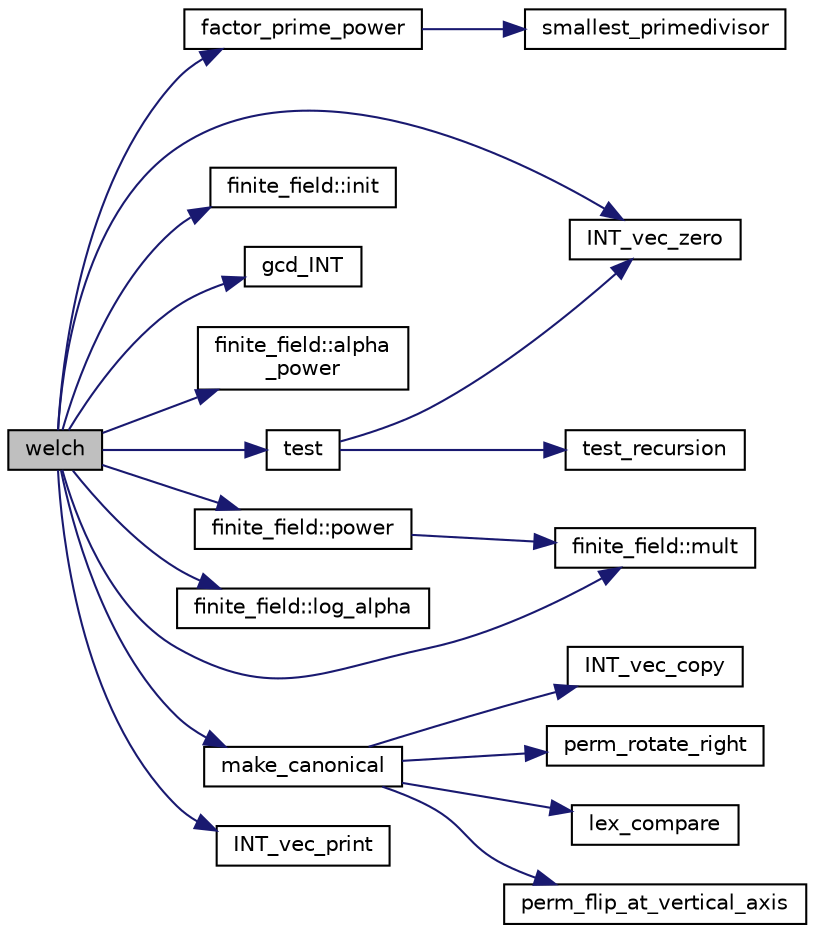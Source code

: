 digraph "welch"
{
  edge [fontname="Helvetica",fontsize="10",labelfontname="Helvetica",labelfontsize="10"];
  node [fontname="Helvetica",fontsize="10",shape=record];
  rankdir="LR";
  Node179 [label="welch",height=0.2,width=0.4,color="black", fillcolor="grey75", style="filled", fontcolor="black"];
  Node179 -> Node180 [color="midnightblue",fontsize="10",style="solid",fontname="Helvetica"];
  Node180 [label="factor_prime_power",height=0.2,width=0.4,color="black", fillcolor="white", style="filled",URL="$de/dc5/algebra__and__number__theory_8h.html#af87166fad1e9b91458c714e90f8cd399"];
  Node180 -> Node181 [color="midnightblue",fontsize="10",style="solid",fontname="Helvetica"];
  Node181 [label="smallest_primedivisor",height=0.2,width=0.4,color="black", fillcolor="white", style="filled",URL="$df/dda/number__theory_8_c.html#a89238384b70e5f0f19ac179ca88d468d"];
  Node179 -> Node182 [color="midnightblue",fontsize="10",style="solid",fontname="Helvetica"];
  Node182 [label="INT_vec_zero",height=0.2,width=0.4,color="black", fillcolor="white", style="filled",URL="$df/dbf/sajeeb_8_c.html#aa8c9c7977203577026080f546fe4980f"];
  Node179 -> Node183 [color="midnightblue",fontsize="10",style="solid",fontname="Helvetica"];
  Node183 [label="finite_field::init",height=0.2,width=0.4,color="black", fillcolor="white", style="filled",URL="$df/d5a/classfinite__field.html#a13e75e8165b27464935b50368ee8313c"];
  Node179 -> Node184 [color="midnightblue",fontsize="10",style="solid",fontname="Helvetica"];
  Node184 [label="gcd_INT",height=0.2,width=0.4,color="black", fillcolor="white", style="filled",URL="$de/dc5/algebra__and__number__theory_8h.html#a438157ad8fc60459800716752c8941b5"];
  Node179 -> Node185 [color="midnightblue",fontsize="10",style="solid",fontname="Helvetica"];
  Node185 [label="finite_field::alpha\l_power",height=0.2,width=0.4,color="black", fillcolor="white", style="filled",URL="$df/d5a/classfinite__field.html#aa1d31b58f7fe2798e20f74890ae29c51"];
  Node179 -> Node186 [color="midnightblue",fontsize="10",style="solid",fontname="Helvetica"];
  Node186 [label="finite_field::mult",height=0.2,width=0.4,color="black", fillcolor="white", style="filled",URL="$df/d5a/classfinite__field.html#a24fb5917aa6d4d656fd855b7f44a13b0"];
  Node179 -> Node187 [color="midnightblue",fontsize="10",style="solid",fontname="Helvetica"];
  Node187 [label="finite_field::power",height=0.2,width=0.4,color="black", fillcolor="white", style="filled",URL="$df/d5a/classfinite__field.html#a0437871b8f775f0b2d589188d9ad7e61"];
  Node187 -> Node186 [color="midnightblue",fontsize="10",style="solid",fontname="Helvetica"];
  Node179 -> Node188 [color="midnightblue",fontsize="10",style="solid",fontname="Helvetica"];
  Node188 [label="finite_field::log_alpha",height=0.2,width=0.4,color="black", fillcolor="white", style="filled",URL="$df/d5a/classfinite__field.html#a446a83ae0d281ddf44215626f0097305"];
  Node179 -> Node189 [color="midnightblue",fontsize="10",style="solid",fontname="Helvetica"];
  Node189 [label="test",height=0.2,width=0.4,color="black", fillcolor="white", style="filled",URL="$d6/d90/costas_8_c.html#a19b6864eaeff2e2424ca297158651278"];
  Node189 -> Node182 [color="midnightblue",fontsize="10",style="solid",fontname="Helvetica"];
  Node189 -> Node190 [color="midnightblue",fontsize="10",style="solid",fontname="Helvetica"];
  Node190 [label="test_recursion",height=0.2,width=0.4,color="black", fillcolor="white", style="filled",URL="$d6/d90/costas_8_c.html#a2874dd7912bd978eaf022da0b45e301b"];
  Node179 -> Node191 [color="midnightblue",fontsize="10",style="solid",fontname="Helvetica"];
  Node191 [label="make_canonical",height=0.2,width=0.4,color="black", fillcolor="white", style="filled",URL="$d6/d90/costas_8_c.html#aefe15889a05bc0c7121bbf6b30e7917d"];
  Node191 -> Node192 [color="midnightblue",fontsize="10",style="solid",fontname="Helvetica"];
  Node192 [label="INT_vec_copy",height=0.2,width=0.4,color="black", fillcolor="white", style="filled",URL="$df/dbf/sajeeb_8_c.html#ac2d875e27e009af6ec04d17254d11075"];
  Node191 -> Node193 [color="midnightblue",fontsize="10",style="solid",fontname="Helvetica"];
  Node193 [label="perm_rotate_right",height=0.2,width=0.4,color="black", fillcolor="white", style="filled",URL="$d6/d90/costas_8_c.html#ab3d168af63cc369fc396300382735b31"];
  Node191 -> Node194 [color="midnightblue",fontsize="10",style="solid",fontname="Helvetica"];
  Node194 [label="lex_compare",height=0.2,width=0.4,color="black", fillcolor="white", style="filled",URL="$d6/d90/costas_8_c.html#aebc6ed2ba3265d2e995ee19e0d2c6d2b"];
  Node191 -> Node195 [color="midnightblue",fontsize="10",style="solid",fontname="Helvetica"];
  Node195 [label="perm_flip_at_vertical_axis",height=0.2,width=0.4,color="black", fillcolor="white", style="filled",URL="$d6/d90/costas_8_c.html#aba51fd6a02cb25246a19ad82943a1e28"];
  Node179 -> Node196 [color="midnightblue",fontsize="10",style="solid",fontname="Helvetica"];
  Node196 [label="INT_vec_print",height=0.2,width=0.4,color="black", fillcolor="white", style="filled",URL="$df/dbf/sajeeb_8_c.html#a79a5901af0b47dd0d694109543c027fe"];
}
